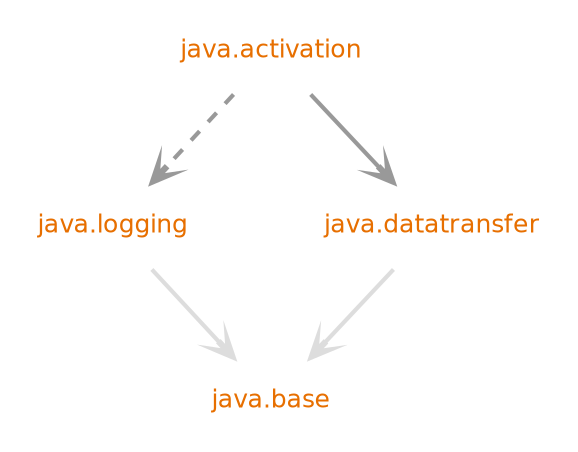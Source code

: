 digraph "java.activation" {
  nodesep=.5;
  ranksep=0.600000;
  pencolor=transparent;
  node [shape=plaintext, fontcolor="#000000", fontname="DejaVuSans", fontsize=12, margin=".2,.2"];
  edge [penwidth=2, color="#999999", arrowhead=open, arrowsize=1];
  {rank=same "java.logging"}
  subgraph se {
  "java.activation" [fontcolor="#e76f00", group=java];
  "java.base" [fontcolor="#e76f00", group=java];
  "java.datatransfer" [fontcolor="#e76f00", group=java];
  "java.logging" [fontcolor="#e76f00", group=java];
  }
  subgraph jdk {
  }
  "java.activation" -> "java.logging" [style="dashed", weight=10];
  "java.activation" -> "java.datatransfer" [weight=10];
  "java.datatransfer" -> "java.base" [color="#dddddd", weight=10];
  "java.logging" -> "java.base" [color="#dddddd", weight=10];
}
